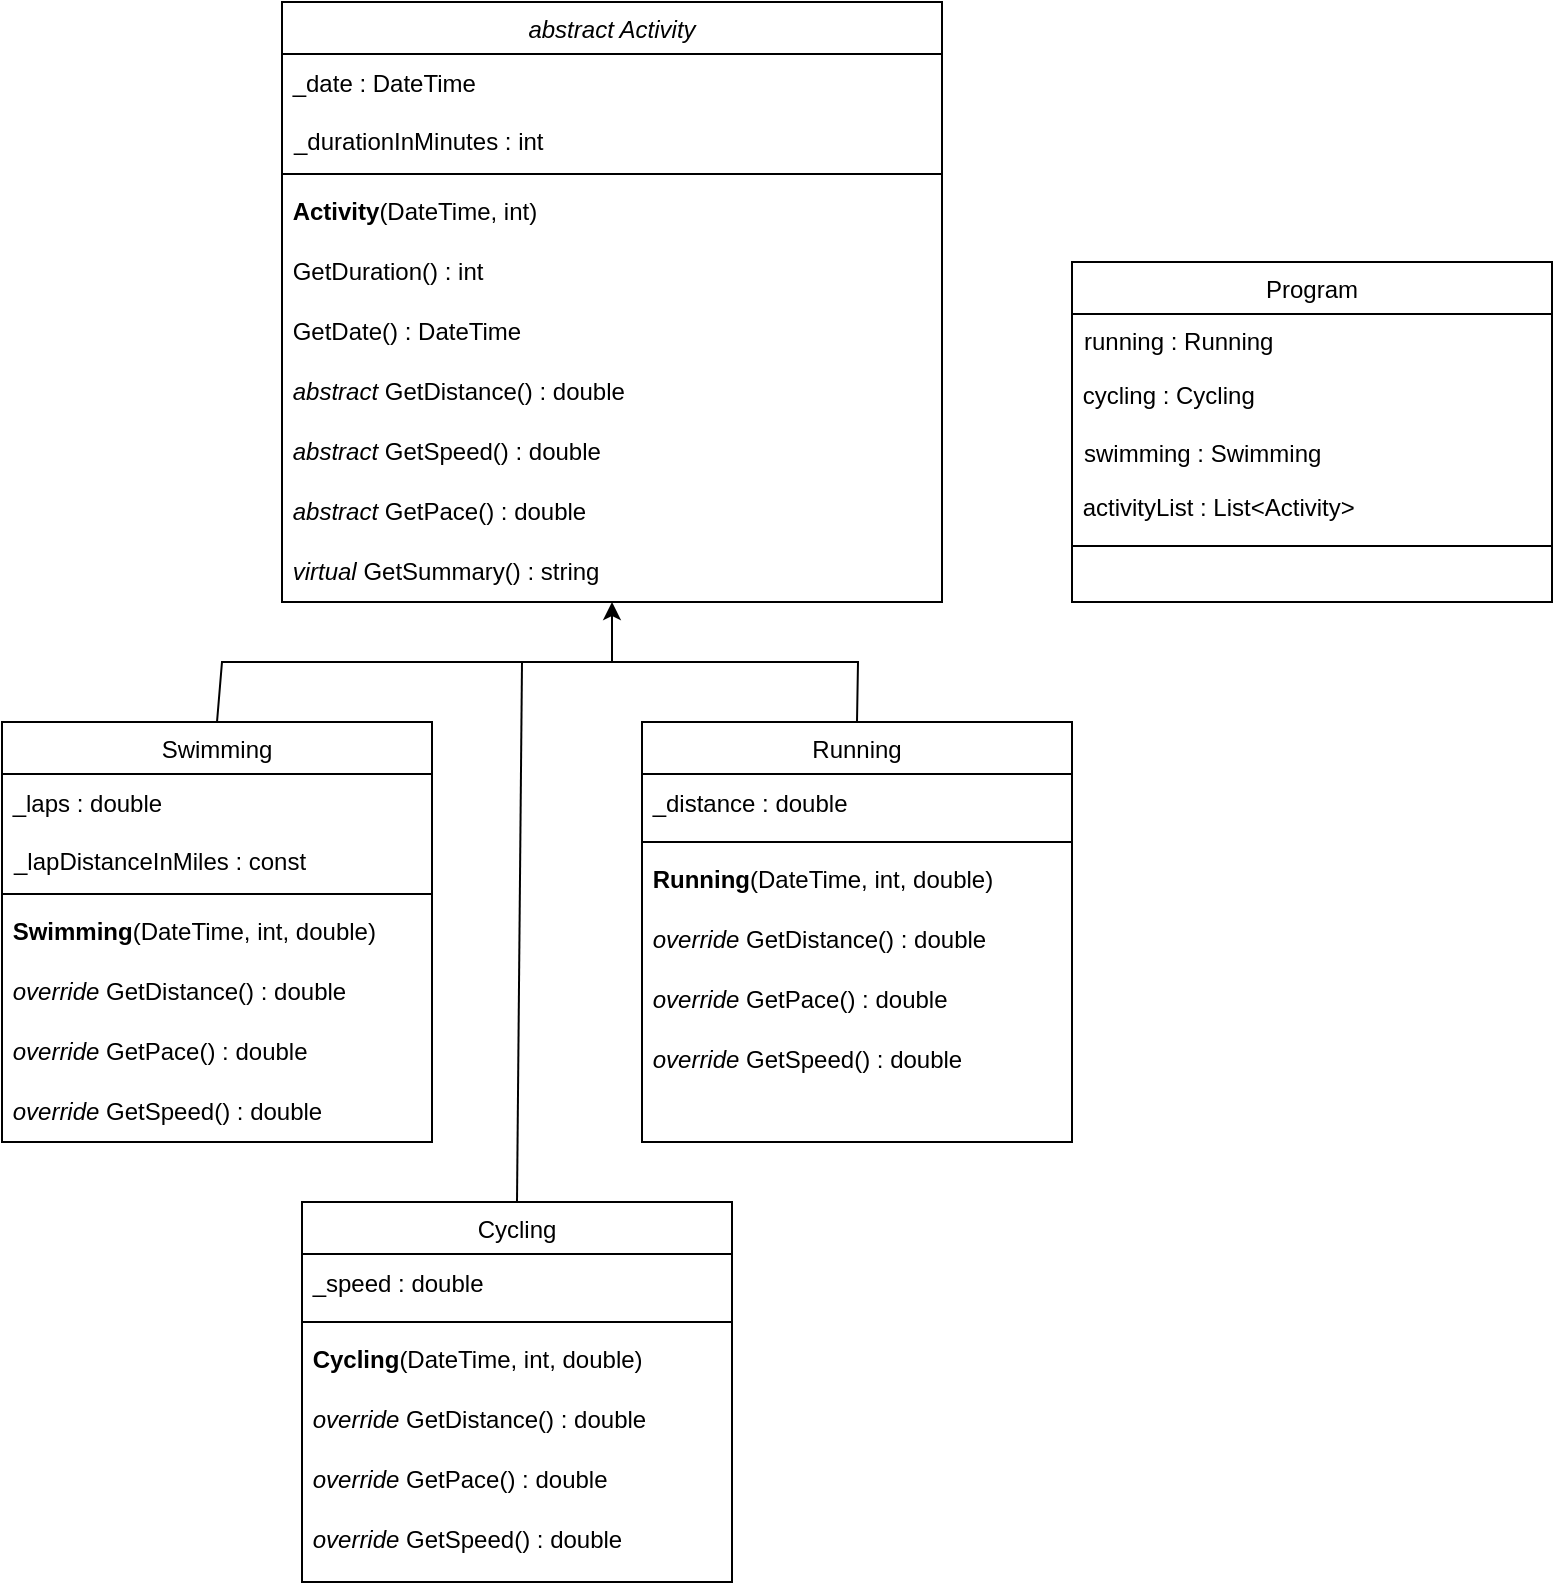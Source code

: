 <mxfile version="25.0.3">
  <diagram name="Page-1" id="noRxSm47qpPAhPI32Rkb">
    <mxGraphModel dx="860" dy="729" grid="1" gridSize="10" guides="1" tooltips="1" connect="1" arrows="1" fold="1" page="1" pageScale="1" pageWidth="850" pageHeight="1100" math="0" shadow="0">
      <root>
        <mxCell id="0" />
        <mxCell id="1" parent="0" />
        <mxCell id="fi5NzUzF11NcAWpxoF1Z-1" value="Program" style="swimlane;fontStyle=0;align=center;verticalAlign=top;childLayout=stackLayout;horizontal=1;startSize=26;horizontalStack=0;resizeParent=1;resizeLast=0;collapsible=1;marginBottom=0;rounded=0;shadow=0;strokeWidth=1;" vertex="1" parent="1">
          <mxGeometry x="555" y="140" width="240" height="170" as="geometry">
            <mxRectangle x="130" y="380" width="160" height="26" as="alternateBounds" />
          </mxGeometry>
        </mxCell>
        <mxCell id="fi5NzUzF11NcAWpxoF1Z-2" value="running : Running" style="text;align=left;verticalAlign=top;spacingLeft=4;spacingRight=4;overflow=hidden;rotatable=0;points=[[0,0.5],[1,0.5]];portConstraint=eastwest;" vertex="1" parent="fi5NzUzF11NcAWpxoF1Z-1">
          <mxGeometry y="26" width="240" height="26" as="geometry" />
        </mxCell>
        <mxCell id="fi5NzUzF11NcAWpxoF1Z-3" value="&amp;nbsp;cycling : Cycling" style="text;html=1;align=left;verticalAlign=middle;whiteSpace=wrap;rounded=0;" vertex="1" parent="fi5NzUzF11NcAWpxoF1Z-1">
          <mxGeometry y="52" width="240" height="30" as="geometry" />
        </mxCell>
        <mxCell id="fi5NzUzF11NcAWpxoF1Z-4" value="swimming : Swimming" style="text;align=left;verticalAlign=top;spacingLeft=4;spacingRight=4;overflow=hidden;rotatable=0;points=[[0,0.5],[1,0.5]];portConstraint=eastwest;rounded=0;shadow=0;html=0;" vertex="1" parent="fi5NzUzF11NcAWpxoF1Z-1">
          <mxGeometry y="82" width="240" height="26" as="geometry" />
        </mxCell>
        <mxCell id="fi5NzUzF11NcAWpxoF1Z-5" value="&amp;nbsp;activityList : List&amp;lt;Activity&amp;gt;" style="text;html=1;align=left;verticalAlign=middle;whiteSpace=wrap;rounded=0;" vertex="1" parent="fi5NzUzF11NcAWpxoF1Z-1">
          <mxGeometry y="108" width="240" height="30" as="geometry" />
        </mxCell>
        <mxCell id="fi5NzUzF11NcAWpxoF1Z-9" value="" style="line;html=1;strokeWidth=1;align=left;verticalAlign=middle;spacingTop=-1;spacingLeft=3;spacingRight=3;rotatable=0;labelPosition=right;points=[];portConstraint=eastwest;" vertex="1" parent="fi5NzUzF11NcAWpxoF1Z-1">
          <mxGeometry y="138" width="240" height="8" as="geometry" />
        </mxCell>
        <mxCell id="fi5NzUzF11NcAWpxoF1Z-23" value="abstract Activity" style="swimlane;fontStyle=2;align=center;verticalAlign=top;childLayout=stackLayout;horizontal=1;startSize=26;horizontalStack=0;resizeParent=1;resizeLast=0;collapsible=1;marginBottom=0;rounded=0;shadow=0;strokeWidth=1;" vertex="1" parent="1">
          <mxGeometry x="160" y="10" width="330" height="300" as="geometry">
            <mxRectangle x="310" y="230" width="170" height="26" as="alternateBounds" />
          </mxGeometry>
        </mxCell>
        <mxCell id="fi5NzUzF11NcAWpxoF1Z-24" value="&amp;nbsp;_date : DateTime" style="text;html=1;align=left;verticalAlign=middle;whiteSpace=wrap;rounded=0;" vertex="1" parent="fi5NzUzF11NcAWpxoF1Z-23">
          <mxGeometry y="26" width="330" height="30" as="geometry" />
        </mxCell>
        <mxCell id="fi5NzUzF11NcAWpxoF1Z-26" value="_durationInMinutes : int" style="text;align=left;verticalAlign=top;spacingLeft=4;spacingRight=4;overflow=hidden;rotatable=0;points=[[0,0.5],[1,0.5]];portConstraint=eastwest;" vertex="1" parent="fi5NzUzF11NcAWpxoF1Z-23">
          <mxGeometry y="56" width="330" height="26" as="geometry" />
        </mxCell>
        <mxCell id="fi5NzUzF11NcAWpxoF1Z-29" value="" style="line;html=1;strokeWidth=1;align=left;verticalAlign=middle;spacingTop=-1;spacingLeft=3;spacingRight=3;rotatable=0;labelPosition=right;points=[];portConstraint=eastwest;" vertex="1" parent="fi5NzUzF11NcAWpxoF1Z-23">
          <mxGeometry y="82" width="330" height="8" as="geometry" />
        </mxCell>
        <mxCell id="fi5NzUzF11NcAWpxoF1Z-30" value="&lt;b&gt;&amp;nbsp;Activity&lt;/b&gt;(DateTime, int)&amp;nbsp;" style="text;html=1;align=left;verticalAlign=middle;whiteSpace=wrap;rounded=0;" vertex="1" parent="fi5NzUzF11NcAWpxoF1Z-23">
          <mxGeometry y="90" width="330" height="30" as="geometry" />
        </mxCell>
        <mxCell id="fi5NzUzF11NcAWpxoF1Z-31" value="&amp;nbsp;GetDuration() : int" style="text;html=1;align=left;verticalAlign=middle;whiteSpace=wrap;rounded=0;" vertex="1" parent="fi5NzUzF11NcAWpxoF1Z-23">
          <mxGeometry y="120" width="330" height="30" as="geometry" />
        </mxCell>
        <mxCell id="fi5NzUzF11NcAWpxoF1Z-32" value="&lt;i&gt;&amp;nbsp;&lt;/i&gt;GetDate() : DateTime" style="text;html=1;align=left;verticalAlign=middle;whiteSpace=wrap;rounded=0;" vertex="1" parent="fi5NzUzF11NcAWpxoF1Z-23">
          <mxGeometry y="150" width="330" height="30" as="geometry" />
        </mxCell>
        <mxCell id="fi5NzUzF11NcAWpxoF1Z-33" value="&amp;nbsp;&lt;i&gt;abstract&amp;nbsp;&lt;/i&gt;GetDistance() : double" style="text;html=1;align=left;verticalAlign=middle;whiteSpace=wrap;rounded=0;" vertex="1" parent="fi5NzUzF11NcAWpxoF1Z-23">
          <mxGeometry y="180" width="330" height="30" as="geometry" />
        </mxCell>
        <mxCell id="fi5NzUzF11NcAWpxoF1Z-48" value="&amp;nbsp;&lt;i&gt;abstract&amp;nbsp;&lt;/i&gt;GetSpeed() : double" style="text;html=1;align=left;verticalAlign=middle;whiteSpace=wrap;rounded=0;" vertex="1" parent="fi5NzUzF11NcAWpxoF1Z-23">
          <mxGeometry y="210" width="330" height="30" as="geometry" />
        </mxCell>
        <mxCell id="fi5NzUzF11NcAWpxoF1Z-49" value="&amp;nbsp;&lt;i&gt;abstract&amp;nbsp;&lt;/i&gt;GetPace&lt;span style=&quot;color: rgba(0, 0, 0, 0); font-family: monospace; font-size: 0px; text-wrap-mode: nowrap;&quot;&gt;%3CmxGraphModel%3E%3Croot%3E%3CmxCell%20id%3D%220%22%2F%3E%3CmxCell%20id%3D%221%22%20parent%3D%220%22%2F%3E%3CmxCell%20id%3D%222%22%20value%3D%22%26amp%3Bnbsp%3B%26lt%3Bi%26gt%3Babstract%26amp%3Bnbsp%3B%26lt%3B%2Fi%26gt%3BGetSpeed()%20%3A%20double%22%20style%3D%22text%3Bhtml%3D1%3Balign%3Dleft%3BverticalAlign%3Dmiddle%3BwhiteSpace%3Dwrap%3Brounded%3D0%3B%22%20vertex%3D%221%22%20parent%3D%221%22%3E%3CmxGeometry%20x%3D%22160%22%20y%3D%22220%22%20width%3D%22330%22%20height%3D%2230%22%20as%3D%22geometry%22%2F%3E%3C%2FmxCell%3E%3C%2Froot%3E%3C%2FmxGraphModel%3E&lt;/span&gt;() : double" style="text;html=1;align=left;verticalAlign=middle;whiteSpace=wrap;rounded=0;" vertex="1" parent="fi5NzUzF11NcAWpxoF1Z-23">
          <mxGeometry y="240" width="330" height="30" as="geometry" />
        </mxCell>
        <mxCell id="fi5NzUzF11NcAWpxoF1Z-50" value="&amp;nbsp;virtual &lt;span style=&quot;font-style: normal;&quot;&gt;GetSummary() : string&lt;/span&gt;" style="text;html=1;align=left;verticalAlign=middle;whiteSpace=wrap;rounded=0;fontStyle=2" vertex="1" parent="fi5NzUzF11NcAWpxoF1Z-23">
          <mxGeometry y="270" width="330" height="30" as="geometry" />
        </mxCell>
        <mxCell id="fi5NzUzF11NcAWpxoF1Z-34" value="Swimming" style="swimlane;fontStyle=0;align=center;verticalAlign=top;childLayout=stackLayout;horizontal=1;startSize=26;horizontalStack=0;resizeParent=1;resizeLast=0;collapsible=1;marginBottom=0;rounded=0;shadow=0;strokeWidth=1;" vertex="1" parent="1">
          <mxGeometry x="20" y="370" width="215" height="210" as="geometry">
            <mxRectangle x="310" y="230" width="170" height="26" as="alternateBounds" />
          </mxGeometry>
        </mxCell>
        <mxCell id="fi5NzUzF11NcAWpxoF1Z-35" value="&amp;nbsp;_laps : double" style="text;html=1;align=left;verticalAlign=middle;whiteSpace=wrap;rounded=0;" vertex="1" parent="fi5NzUzF11NcAWpxoF1Z-34">
          <mxGeometry y="26" width="215" height="30" as="geometry" />
        </mxCell>
        <mxCell id="fi5NzUzF11NcAWpxoF1Z-36" value="_lapDistanceInMiles : const" style="text;align=left;verticalAlign=top;spacingLeft=4;spacingRight=4;overflow=hidden;rotatable=0;points=[[0,0.5],[1,0.5]];portConstraint=eastwest;" vertex="1" parent="fi5NzUzF11NcAWpxoF1Z-34">
          <mxGeometry y="56" width="215" height="26" as="geometry" />
        </mxCell>
        <mxCell id="fi5NzUzF11NcAWpxoF1Z-37" value="" style="line;html=1;strokeWidth=1;align=left;verticalAlign=middle;spacingTop=-1;spacingLeft=3;spacingRight=3;rotatable=0;labelPosition=right;points=[];portConstraint=eastwest;" vertex="1" parent="fi5NzUzF11NcAWpxoF1Z-34">
          <mxGeometry y="82" width="215" height="8" as="geometry" />
        </mxCell>
        <mxCell id="fi5NzUzF11NcAWpxoF1Z-38" value="&lt;b&gt;&amp;nbsp;Swimming&lt;/b&gt;(DateTime, int, double)&amp;nbsp;" style="text;html=1;align=left;verticalAlign=middle;whiteSpace=wrap;rounded=0;" vertex="1" parent="fi5NzUzF11NcAWpxoF1Z-34">
          <mxGeometry y="90" width="215" height="30" as="geometry" />
        </mxCell>
        <mxCell id="fi5NzUzF11NcAWpxoF1Z-39" value="&amp;nbsp;&lt;i&gt;override&amp;nbsp;&lt;/i&gt;GetDistance() : double" style="text;html=1;align=left;verticalAlign=middle;whiteSpace=wrap;rounded=0;" vertex="1" parent="fi5NzUzF11NcAWpxoF1Z-34">
          <mxGeometry y="120" width="215" height="30" as="geometry" />
        </mxCell>
        <mxCell id="fi5NzUzF11NcAWpxoF1Z-52" value="&amp;nbsp;&lt;i&gt;override&amp;nbsp;&lt;/i&gt;GetPace() : double" style="text;html=1;align=left;verticalAlign=middle;whiteSpace=wrap;rounded=0;" vertex="1" parent="fi5NzUzF11NcAWpxoF1Z-34">
          <mxGeometry y="150" width="215" height="30" as="geometry" />
        </mxCell>
        <mxCell id="fi5NzUzF11NcAWpxoF1Z-51" value="&amp;nbsp;&lt;i&gt;override&amp;nbsp;&lt;/i&gt;GetSpeed() : double" style="text;html=1;align=left;verticalAlign=middle;whiteSpace=wrap;rounded=0;" vertex="1" parent="fi5NzUzF11NcAWpxoF1Z-34">
          <mxGeometry y="180" width="215" height="30" as="geometry" />
        </mxCell>
        <mxCell id="fi5NzUzF11NcAWpxoF1Z-41" value="" style="endArrow=none;html=1;rounded=0;exitX=0.5;exitY=0;exitDx=0;exitDy=0;" edge="1" parent="1" source="fi5NzUzF11NcAWpxoF1Z-34">
          <mxGeometry width="50" height="50" relative="1" as="geometry">
            <mxPoint x="120" y="410" as="sourcePoint" />
            <mxPoint x="340" y="340" as="targetPoint" />
            <Array as="points">
              <mxPoint x="130" y="340" />
            </Array>
          </mxGeometry>
        </mxCell>
        <mxCell id="fi5NzUzF11NcAWpxoF1Z-47" value="" style="endArrow=none;html=1;rounded=0;exitX=0.5;exitY=0;exitDx=0;exitDy=0;" edge="1" parent="1" source="fi5NzUzF11NcAWpxoF1Z-61">
          <mxGeometry width="50" height="50" relative="1" as="geometry">
            <mxPoint x="280" y="600" as="sourcePoint" />
            <mxPoint x="280" y="340" as="targetPoint" />
          </mxGeometry>
        </mxCell>
        <mxCell id="fi5NzUzF11NcAWpxoF1Z-53" value="Running" style="swimlane;fontStyle=0;align=center;verticalAlign=top;childLayout=stackLayout;horizontal=1;startSize=26;horizontalStack=0;resizeParent=1;resizeLast=0;collapsible=1;marginBottom=0;rounded=0;shadow=0;strokeWidth=1;" vertex="1" parent="1">
          <mxGeometry x="340" y="370" width="215" height="210" as="geometry">
            <mxRectangle x="310" y="230" width="170" height="26" as="alternateBounds" />
          </mxGeometry>
        </mxCell>
        <mxCell id="fi5NzUzF11NcAWpxoF1Z-54" value="&amp;nbsp;_distance : double" style="text;html=1;align=left;verticalAlign=middle;whiteSpace=wrap;rounded=0;" vertex="1" parent="fi5NzUzF11NcAWpxoF1Z-53">
          <mxGeometry y="26" width="215" height="30" as="geometry" />
        </mxCell>
        <mxCell id="fi5NzUzF11NcAWpxoF1Z-56" value="" style="line;html=1;strokeWidth=1;align=left;verticalAlign=middle;spacingTop=-1;spacingLeft=3;spacingRight=3;rotatable=0;labelPosition=right;points=[];portConstraint=eastwest;" vertex="1" parent="fi5NzUzF11NcAWpxoF1Z-53">
          <mxGeometry y="56" width="215" height="8" as="geometry" />
        </mxCell>
        <mxCell id="fi5NzUzF11NcAWpxoF1Z-57" value="&lt;b&gt;&amp;nbsp;Running&lt;/b&gt;(DateTime, int, double)&amp;nbsp;" style="text;html=1;align=left;verticalAlign=middle;whiteSpace=wrap;rounded=0;" vertex="1" parent="fi5NzUzF11NcAWpxoF1Z-53">
          <mxGeometry y="64" width="215" height="30" as="geometry" />
        </mxCell>
        <mxCell id="fi5NzUzF11NcAWpxoF1Z-58" value="&amp;nbsp;&lt;i&gt;override&amp;nbsp;&lt;/i&gt;GetDistance() : double" style="text;html=1;align=left;verticalAlign=middle;whiteSpace=wrap;rounded=0;" vertex="1" parent="fi5NzUzF11NcAWpxoF1Z-53">
          <mxGeometry y="94" width="215" height="30" as="geometry" />
        </mxCell>
        <mxCell id="fi5NzUzF11NcAWpxoF1Z-59" value="&amp;nbsp;&lt;i&gt;override&amp;nbsp;&lt;/i&gt;GetPace() : double" style="text;html=1;align=left;verticalAlign=middle;whiteSpace=wrap;rounded=0;" vertex="1" parent="fi5NzUzF11NcAWpxoF1Z-53">
          <mxGeometry y="124" width="215" height="30" as="geometry" />
        </mxCell>
        <mxCell id="fi5NzUzF11NcAWpxoF1Z-60" value="&amp;nbsp;&lt;i&gt;override&amp;nbsp;&lt;/i&gt;GetSpeed() : double" style="text;html=1;align=left;verticalAlign=middle;whiteSpace=wrap;rounded=0;" vertex="1" parent="fi5NzUzF11NcAWpxoF1Z-53">
          <mxGeometry y="154" width="215" height="30" as="geometry" />
        </mxCell>
        <mxCell id="fi5NzUzF11NcAWpxoF1Z-61" value="Cycling" style="swimlane;fontStyle=0;align=center;verticalAlign=top;childLayout=stackLayout;horizontal=1;startSize=26;horizontalStack=0;resizeParent=1;resizeLast=0;collapsible=1;marginBottom=0;rounded=0;shadow=0;strokeWidth=1;" vertex="1" parent="1">
          <mxGeometry x="170" y="610" width="215" height="190" as="geometry">
            <mxRectangle x="310" y="230" width="170" height="26" as="alternateBounds" />
          </mxGeometry>
        </mxCell>
        <mxCell id="fi5NzUzF11NcAWpxoF1Z-62" value="&amp;nbsp;_speed : double" style="text;html=1;align=left;verticalAlign=middle;whiteSpace=wrap;rounded=0;" vertex="1" parent="fi5NzUzF11NcAWpxoF1Z-61">
          <mxGeometry y="26" width="215" height="30" as="geometry" />
        </mxCell>
        <mxCell id="fi5NzUzF11NcAWpxoF1Z-64" value="" style="line;html=1;strokeWidth=1;align=left;verticalAlign=middle;spacingTop=-1;spacingLeft=3;spacingRight=3;rotatable=0;labelPosition=right;points=[];portConstraint=eastwest;" vertex="1" parent="fi5NzUzF11NcAWpxoF1Z-61">
          <mxGeometry y="56" width="215" height="8" as="geometry" />
        </mxCell>
        <mxCell id="fi5NzUzF11NcAWpxoF1Z-65" value="&lt;b&gt;&amp;nbsp;Cycling&lt;/b&gt;(DateTime, int, double)&amp;nbsp;" style="text;html=1;align=left;verticalAlign=middle;whiteSpace=wrap;rounded=0;" vertex="1" parent="fi5NzUzF11NcAWpxoF1Z-61">
          <mxGeometry y="64" width="215" height="30" as="geometry" />
        </mxCell>
        <mxCell id="fi5NzUzF11NcAWpxoF1Z-66" value="&amp;nbsp;&lt;i&gt;override&amp;nbsp;&lt;/i&gt;GetDistance() : double" style="text;html=1;align=left;verticalAlign=middle;whiteSpace=wrap;rounded=0;" vertex="1" parent="fi5NzUzF11NcAWpxoF1Z-61">
          <mxGeometry y="94" width="215" height="30" as="geometry" />
        </mxCell>
        <mxCell id="fi5NzUzF11NcAWpxoF1Z-67" value="&amp;nbsp;&lt;i&gt;override&amp;nbsp;&lt;/i&gt;GetPace() : double" style="text;html=1;align=left;verticalAlign=middle;whiteSpace=wrap;rounded=0;" vertex="1" parent="fi5NzUzF11NcAWpxoF1Z-61">
          <mxGeometry y="124" width="215" height="30" as="geometry" />
        </mxCell>
        <mxCell id="fi5NzUzF11NcAWpxoF1Z-68" value="&amp;nbsp;&lt;i&gt;override&amp;nbsp;&lt;/i&gt;GetSpeed() : double" style="text;html=1;align=left;verticalAlign=middle;whiteSpace=wrap;rounded=0;" vertex="1" parent="fi5NzUzF11NcAWpxoF1Z-61">
          <mxGeometry y="154" width="215" height="30" as="geometry" />
        </mxCell>
        <mxCell id="fi5NzUzF11NcAWpxoF1Z-69" value="" style="endArrow=classic;html=1;rounded=0;entryX=0.5;entryY=1;entryDx=0;entryDy=0;exitX=0.5;exitY=0;exitDx=0;exitDy=0;" edge="1" parent="1" source="fi5NzUzF11NcAWpxoF1Z-53" target="fi5NzUzF11NcAWpxoF1Z-50">
          <mxGeometry width="50" height="50" relative="1" as="geometry">
            <mxPoint x="310" y="520" as="sourcePoint" />
            <mxPoint x="360" y="470" as="targetPoint" />
            <Array as="points">
              <mxPoint x="448" y="340" />
              <mxPoint x="325" y="340" />
            </Array>
          </mxGeometry>
        </mxCell>
      </root>
    </mxGraphModel>
  </diagram>
</mxfile>
